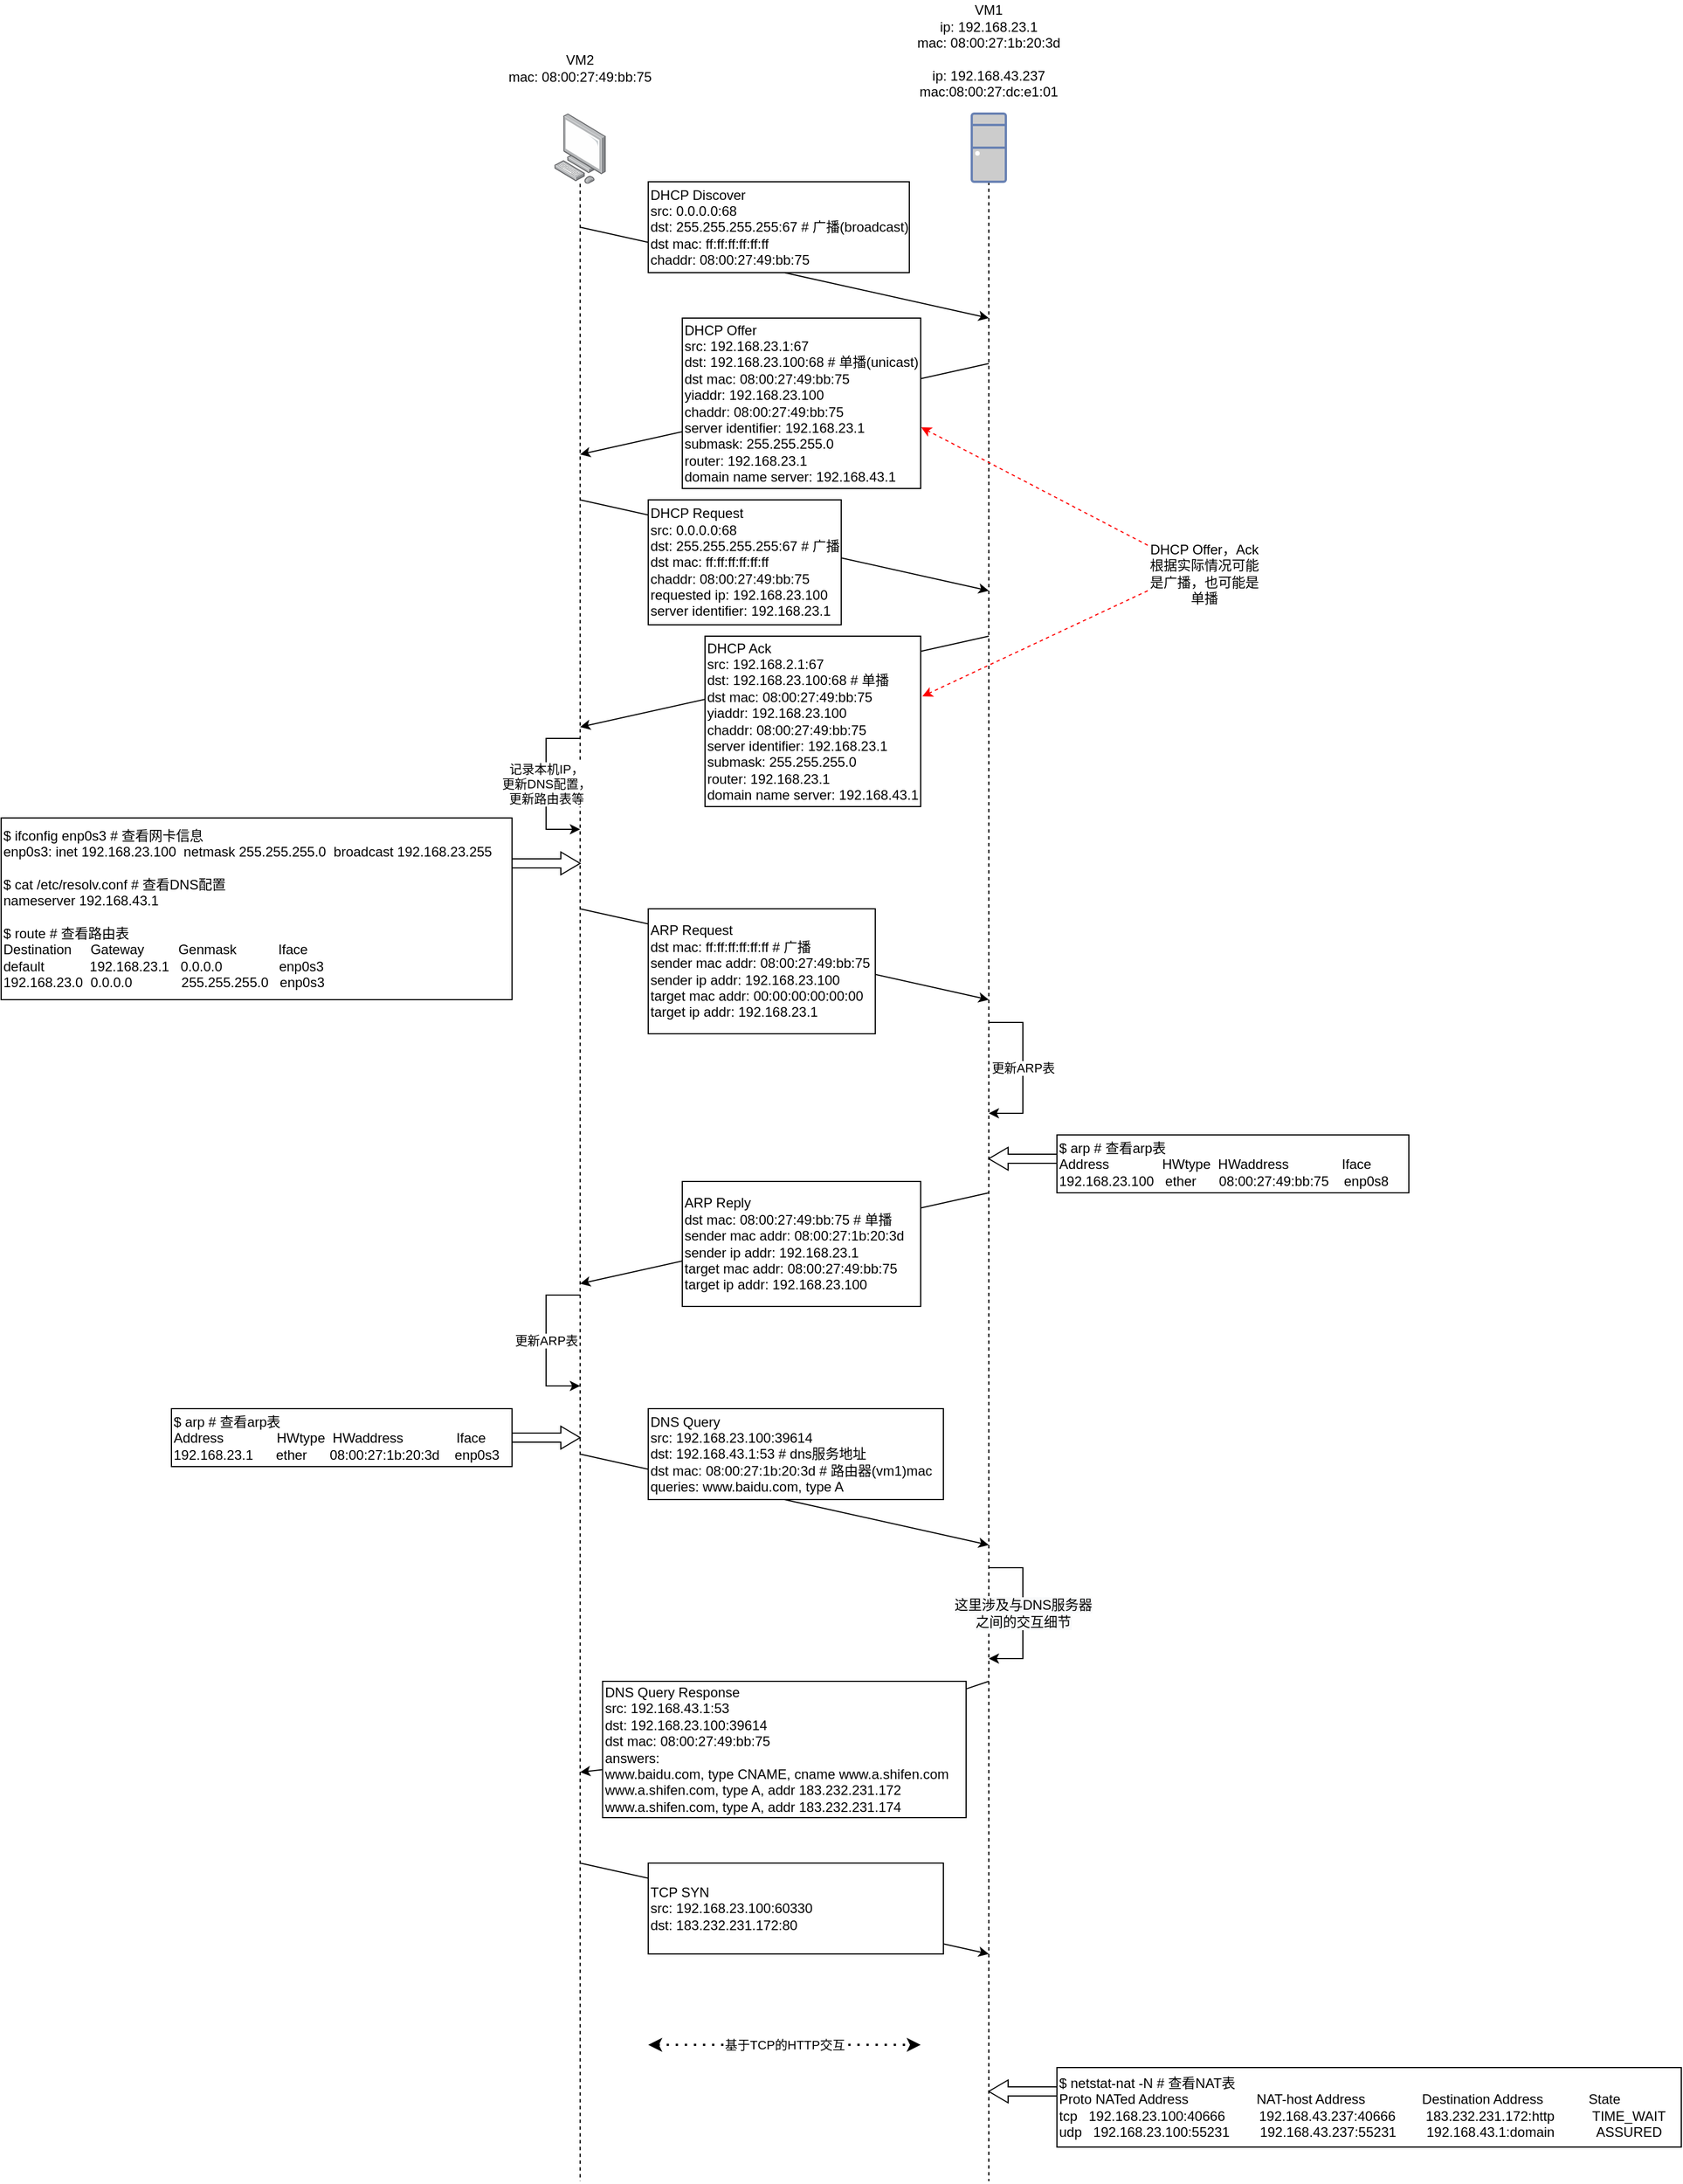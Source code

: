 <mxfile version="16.5.3" type="device"><diagram id="DESVYGlIEn5QQFugIJDY" name="Page-1"><mxGraphModel dx="2489" dy="762" grid="1" gridSize="10" guides="1" tooltips="1" connect="1" arrows="1" fold="1" page="1" pageScale="1" pageWidth="827" pageHeight="1169" math="0" shadow="0"><root><mxCell id="0"/><mxCell id="1" parent="0"/><mxCell id="1YFjdavWDlYnIgUia3bK-11" style="edgeStyle=orthogonalEdgeStyle;rounded=0;orthogonalLoop=1;jettySize=auto;html=1;endArrow=none;endFill=0;dashed=1;" parent="1" source="1YFjdavWDlYnIgUia3bK-1" edge="1"><mxGeometry relative="1" as="geometry"><mxPoint x="220" y="1960" as="targetPoint"/></mxGeometry></mxCell><mxCell id="1YFjdavWDlYnIgUia3bK-1" value="" style="points=[];aspect=fixed;html=1;align=center;shadow=0;dashed=0;image;image=img/lib/allied_telesis/computer_and_terminals/Personal_Computer.svg;" parent="1" vertex="1"><mxGeometry x="197.2" y="140" width="45.6" height="61.8" as="geometry"/></mxCell><mxCell id="1YFjdavWDlYnIgUia3bK-12" style="edgeStyle=orthogonalEdgeStyle;rounded=0;orthogonalLoop=1;jettySize=auto;html=1;dashed=1;endArrow=none;endFill=0;" parent="1" source="1YFjdavWDlYnIgUia3bK-3" edge="1"><mxGeometry relative="1" as="geometry"><mxPoint x="580" y="1960" as="targetPoint"/></mxGeometry></mxCell><mxCell id="1YFjdavWDlYnIgUia3bK-3" value="" style="fontColor=#0066CC;verticalAlign=top;verticalLabelPosition=bottom;labelPosition=center;align=center;html=1;outlineConnect=0;fillColor=#CCCCCC;strokeColor=#6881B3;gradientColor=none;gradientDirection=north;strokeWidth=2;shape=mxgraph.networks.desktop_pc;" parent="1" vertex="1"><mxGeometry x="565" y="140" width="30" height="60" as="geometry"/></mxCell><mxCell id="1YFjdavWDlYnIgUia3bK-4" value="VM2&lt;br&gt;mac:&amp;nbsp;08:00:27:49:bb:75" style="text;html=1;strokeColor=none;fillColor=none;align=center;verticalAlign=middle;whiteSpace=wrap;rounded=0;" parent="1" vertex="1"><mxGeometry x="160" y="80" width="120" height="40" as="geometry"/></mxCell><mxCell id="1YFjdavWDlYnIgUia3bK-5" value="VM1&lt;br&gt;ip: 192.168.23.1&lt;br&gt;mac:&amp;nbsp;08:00:27:1b:20:3d&lt;br&gt;&lt;br&gt;ip: 192.168.43.237&lt;br&gt;mac:08:00:27:dc:e1:01" style="text;html=1;strokeColor=none;fillColor=none;align=center;verticalAlign=middle;whiteSpace=wrap;rounded=0;" parent="1" vertex="1"><mxGeometry x="520" y="40" width="120" height="90" as="geometry"/></mxCell><mxCell id="1YFjdavWDlYnIgUia3bK-13" value="" style="endArrow=classic;html=1;rounded=0;" parent="1" edge="1"><mxGeometry width="50" height="50" relative="1" as="geometry"><mxPoint x="220" y="240" as="sourcePoint"/><mxPoint x="580" y="320" as="targetPoint"/></mxGeometry></mxCell><mxCell id="1YFjdavWDlYnIgUia3bK-14" value="DHCP Discover&lt;br&gt;src: 0.0.0.0:68&lt;br&gt;dst: 255.255.255.255:67 # 广播(broadcast)&lt;br&gt;dst mac: ff:ff:ff:ff:ff:ff&lt;br&gt;chaddr:&amp;nbsp;&lt;span style=&quot;text-align: center&quot;&gt;08:00:27:49:bb:75&lt;/span&gt;" style="rounded=0;whiteSpace=wrap;html=1;align=left;" parent="1" vertex="1"><mxGeometry x="280" y="200" width="230" height="80" as="geometry"/></mxCell><mxCell id="HjKCdqnUEBGVKAdh6k7e-1" value="" style="endArrow=classic;html=1;rounded=0;" parent="1" edge="1"><mxGeometry width="50" height="50" relative="1" as="geometry"><mxPoint x="580" y="360" as="sourcePoint"/><mxPoint x="220" y="440" as="targetPoint"/></mxGeometry></mxCell><mxCell id="HjKCdqnUEBGVKAdh6k7e-2" value="DHCP Offer&lt;br&gt;src: 192.168.23.1:67&lt;br&gt;dst: 192.168.23.100:68 # 单播(unicast)&lt;br&gt;dst mac:&amp;nbsp;&lt;span style=&quot;text-align: center&quot;&gt;08:00:27:49:bb:75&lt;br&gt;yiaddr: 192.168.23.100&lt;br&gt;&lt;/span&gt;chaddr:&amp;nbsp;&lt;span style=&quot;text-align: center&quot;&gt;08:00:27:49:bb:75&lt;br&gt;&lt;/span&gt;&lt;span style=&quot;text-align: center&quot;&gt;server identifier: 192.168.23.1&lt;/span&gt;&lt;span style=&quot;text-align: center&quot;&gt;&lt;br&gt;submask: 255.255.255.0&lt;br&gt;router: 192.168.23.1&lt;br&gt;&lt;/span&gt;&lt;span style=&quot;text-align: center&quot;&gt;domain name server: 192.168.43.1&lt;br&gt;&lt;/span&gt;" style="rounded=0;whiteSpace=wrap;html=1;align=left;" parent="1" vertex="1"><mxGeometry x="310" y="320" width="210" height="150" as="geometry"/></mxCell><mxCell id="HjKCdqnUEBGVKAdh6k7e-3" value="" style="endArrow=classic;html=1;rounded=0;" parent="1" edge="1"><mxGeometry width="50" height="50" relative="1" as="geometry"><mxPoint x="220" y="480" as="sourcePoint"/><mxPoint x="580" y="560" as="targetPoint"/></mxGeometry></mxCell><mxCell id="HjKCdqnUEBGVKAdh6k7e-4" value="DHCP Request&lt;br&gt;src: 0.0.0.0:68&lt;br&gt;dst: 255.255.255.255:67 # 广播&lt;br&gt;dst mac: ff:ff:ff:ff:ff:ff&lt;br&gt;chaddr:&amp;nbsp;&lt;span style=&quot;text-align: center&quot;&gt;08:00:27:49:bb:75&lt;/span&gt;&lt;br&gt;requested ip:&amp;nbsp;&lt;span style=&quot;text-align: center&quot;&gt;192.168.23.100&lt;br&gt;server identifier: 192.168.23.1&lt;br&gt;&lt;/span&gt;" style="rounded=0;whiteSpace=wrap;html=1;align=left;" parent="1" vertex="1"><mxGeometry x="280" y="480" width="170" height="110" as="geometry"/></mxCell><mxCell id="HjKCdqnUEBGVKAdh6k7e-5" value="" style="endArrow=classic;html=1;rounded=0;" parent="1" edge="1"><mxGeometry width="50" height="50" relative="1" as="geometry"><mxPoint x="580" y="600" as="sourcePoint"/><mxPoint x="220" y="680" as="targetPoint"/></mxGeometry></mxCell><mxCell id="HjKCdqnUEBGVKAdh6k7e-6" value="DHCP Ack&lt;br&gt;src: 192.168.2.1:67&lt;br&gt;&lt;span style=&quot;text-align: center&quot;&gt;dst: 192.168.23.100:68 # 单播&lt;br&gt;dst mac:&amp;nbsp;&lt;/span&gt;&lt;span style=&quot;text-align: center&quot;&gt;08:00:27:49:bb:75&lt;br&gt;&lt;/span&gt;&lt;span style=&quot;text-align: center&quot;&gt;yiaddr: 192.168.23.100&lt;br&gt;&lt;/span&gt;chaddr:&amp;nbsp;&lt;span style=&quot;text-align: center&quot;&gt;08:00:27:49:bb:75&lt;br&gt;&lt;/span&gt;&lt;span style=&quot;text-align: center&quot;&gt;server identifier: 192.168.23.1&lt;/span&gt;&lt;span style=&quot;text-align: center&quot;&gt;&lt;br&gt;submask: 255.255.255.0&lt;br&gt;router: 192.168.23.1&lt;br&gt;&lt;/span&gt;&lt;span style=&quot;text-align: center&quot;&gt;domain name server: 192.168.43.1&lt;/span&gt;&lt;span style=&quot;text-align: center&quot;&gt;&lt;br&gt;&lt;/span&gt;" style="rounded=0;whiteSpace=wrap;html=1;align=left;" parent="1" vertex="1"><mxGeometry x="330" y="600" width="190" height="150" as="geometry"/></mxCell><mxCell id="gqW_zJQBje8IJFgBVaXC-1" value="&lt;span&gt;$ ifconfig enp0s3 # 查看网卡信息&lt;/span&gt;&lt;br&gt;&lt;div&gt;enp0s3: inet 192.168.23.100&amp;nbsp; netmask 255.255.255.0&amp;nbsp; broadcast 192.168.23.255&lt;/div&gt;&lt;br&gt;$&amp;nbsp;&lt;span&gt;cat /etc/resolv.conf # 查看DNS配置&lt;/span&gt;&lt;div&gt;nameserver 192.168.43.1&lt;/div&gt;&lt;br&gt;$ route # 查看路由表&lt;br&gt;&lt;div&gt;Destination&amp;nbsp; &amp;nbsp; &amp;nbsp;Gateway&amp;nbsp; &amp;nbsp; &amp;nbsp; &amp;nbsp; &amp;nbsp;Genmask&amp;nbsp; &amp;nbsp; &amp;nbsp; &amp;nbsp; &amp;nbsp; &amp;nbsp;Iface&lt;/div&gt;&lt;div&gt;default&amp;nbsp; &amp;nbsp; &amp;nbsp; &amp;nbsp; &amp;nbsp; &amp;nbsp; 192.168.23.1&amp;nbsp; &amp;nbsp;0.0.0.0&amp;nbsp; &amp;nbsp; &amp;nbsp; &amp;nbsp; &amp;nbsp; &amp;nbsp; &amp;nbsp; &amp;nbsp;enp0s3&lt;/div&gt;&lt;div&gt;192.168.23.0&amp;nbsp; 0.0.0.0&amp;nbsp; &amp;nbsp; &amp;nbsp; &amp;nbsp; &amp;nbsp; &amp;nbsp; &amp;nbsp;255.255.255.0&amp;nbsp; &amp;nbsp;enp0s3&lt;/div&gt;" style="rounded=0;whiteSpace=wrap;html=1;align=left;" parent="1" vertex="1"><mxGeometry x="-290" y="760" width="450" height="160" as="geometry"/></mxCell><mxCell id="gqW_zJQBje8IJFgBVaXC-15" value="记录本机IP，&lt;br&gt;更新DNS配置，&lt;br&gt;更新路由表等" style="endArrow=classic;html=1;rounded=0;" parent="1" edge="1"><mxGeometry width="50" height="50" relative="1" as="geometry"><mxPoint x="220" y="690" as="sourcePoint"/><mxPoint x="220" y="770" as="targetPoint"/><Array as="points"><mxPoint x="190" y="690"/><mxPoint x="190" y="770"/></Array></mxGeometry></mxCell><mxCell id="gqW_zJQBje8IJFgBVaXC-20" value="" style="html=1;shadow=0;dashed=0;align=center;verticalAlign=middle;shape=mxgraph.arrows2.arrow;dy=0.6;dx=17;notch=0;" parent="1" vertex="1"><mxGeometry x="160" y="790" width="60" height="20" as="geometry"/></mxCell><mxCell id="gqW_zJQBje8IJFgBVaXC-22" value="" style="endArrow=classic;html=1;rounded=0;entryX=1.002;entryY=0.641;entryDx=0;entryDy=0;dashed=1;strokeColor=#FF0000;entryPerimeter=0;" parent="1" target="HjKCdqnUEBGVKAdh6k7e-2" edge="1"><mxGeometry width="50" height="50" relative="1" as="geometry"><mxPoint x="720" y="520" as="sourcePoint"/><mxPoint x="770" y="240" as="targetPoint"/></mxGeometry></mxCell><mxCell id="gqW_zJQBje8IJFgBVaXC-23" value="DHCP Offer，Ack根据实际情况可能是广播，也可能是单播" style="text;html=1;strokeColor=none;fillColor=none;align=center;verticalAlign=middle;whiteSpace=wrap;rounded=0;" parent="1" vertex="1"><mxGeometry x="720" y="510" width="100" height="70" as="geometry"/></mxCell><mxCell id="gqW_zJQBje8IJFgBVaXC-24" value="" style="endArrow=classic;html=1;rounded=0;entryX=1.008;entryY=0.353;entryDx=0;entryDy=0;dashed=1;strokeColor=#FF0000;entryPerimeter=0;" parent="1" target="HjKCdqnUEBGVKAdh6k7e-6" edge="1"><mxGeometry width="50" height="50" relative="1" as="geometry"><mxPoint x="720" y="560" as="sourcePoint"/><mxPoint x="530" y="362.5" as="targetPoint"/></mxGeometry></mxCell><mxCell id="gqW_zJQBje8IJFgBVaXC-25" value="" style="endArrow=classic;html=1;rounded=0;" parent="1" edge="1"><mxGeometry width="50" height="50" relative="1" as="geometry"><mxPoint x="220" y="840" as="sourcePoint"/><mxPoint x="580" y="920" as="targetPoint"/></mxGeometry></mxCell><mxCell id="gqW_zJQBje8IJFgBVaXC-26" value="ARP Request&lt;br&gt;dst mac: ff:ff:ff:ff:ff:ff # 广播&lt;br&gt;&lt;span style=&quot;text-align: center&quot;&gt;sender mac addr:&amp;nbsp;&lt;/span&gt;&lt;span style=&quot;text-align: center&quot;&gt;08:00:27:49:bb:75&lt;/span&gt;&lt;span style=&quot;text-align: center&quot;&gt;&lt;br&gt;sender ip addr:&amp;nbsp;&lt;/span&gt;&lt;span style=&quot;text-align: center&quot;&gt;192.168.23.100&lt;/span&gt;&lt;span style=&quot;text-align: center&quot;&gt;&lt;br&gt;target mac addr: 00:00:00:00:00:00&lt;br&gt;target ip addr: 192.168.23.1&lt;br&gt;&lt;/span&gt;" style="rounded=0;whiteSpace=wrap;html=1;align=left;" parent="1" vertex="1"><mxGeometry x="280" y="840" width="200" height="110" as="geometry"/></mxCell><mxCell id="GILFNfz8p2dRlrg5NjDB-1" value="更新ARP表" style="endArrow=classic;html=1;rounded=0;" parent="1" edge="1"><mxGeometry width="50" height="50" relative="1" as="geometry"><mxPoint x="580" y="940" as="sourcePoint"/><mxPoint x="580" y="1020" as="targetPoint"/><Array as="points"><mxPoint x="610" y="940"/><mxPoint x="610" y="1020"/></Array></mxGeometry></mxCell><mxCell id="GILFNfz8p2dRlrg5NjDB-2" value="&lt;div&gt;$ arp # 查看arp表&lt;/div&gt;&lt;div&gt;Address&amp;nbsp; &amp;nbsp; &amp;nbsp; &amp;nbsp; &amp;nbsp; &amp;nbsp; &amp;nbsp; HWtype&amp;nbsp; HWaddress&amp;nbsp; &amp;nbsp; &amp;nbsp; &amp;nbsp; &amp;nbsp; &amp;nbsp; &amp;nbsp; Iface&lt;/div&gt;&lt;div&gt;192.168.23.100&amp;nbsp; &amp;nbsp;ether&amp;nbsp; &amp;nbsp; &amp;nbsp; 08:00:27:49:bb:75&amp;nbsp; &amp;nbsp; enp0s8&lt;/div&gt;" style="rounded=0;whiteSpace=wrap;html=1;align=left;" parent="1" vertex="1"><mxGeometry x="640" y="1039" width="310" height="51" as="geometry"/></mxCell><mxCell id="GILFNfz8p2dRlrg5NjDB-3" value="" style="html=1;shadow=0;dashed=0;align=center;verticalAlign=middle;shape=mxgraph.arrows2.arrow;dy=0.6;dx=17;notch=0;rotation=-180;" parent="1" vertex="1"><mxGeometry x="580" y="1050" width="60" height="20" as="geometry"/></mxCell><mxCell id="GILFNfz8p2dRlrg5NjDB-4" value="" style="endArrow=classic;html=1;rounded=0;" parent="1" edge="1"><mxGeometry width="50" height="50" relative="1" as="geometry"><mxPoint x="580" y="1090" as="sourcePoint"/><mxPoint x="220" y="1170" as="targetPoint"/></mxGeometry></mxCell><mxCell id="GILFNfz8p2dRlrg5NjDB-5" value="ARP Reply&lt;br&gt;dst mac:&amp;nbsp;&lt;span style=&quot;text-align: center&quot;&gt;08:00:27:49:bb:75 # 单播&lt;/span&gt;&lt;br&gt;&lt;span style=&quot;text-align: center&quot;&gt;sender mac addr:&amp;nbsp;&lt;/span&gt;&lt;span style=&quot;text-align: center&quot;&gt;08:00:27:1b:20:3d&lt;/span&gt;&lt;span style=&quot;text-align: center&quot;&gt;&lt;br&gt;sender ip addr:&amp;nbsp;&lt;/span&gt;&lt;span style=&quot;text-align: center&quot;&gt;192.168.23.1&lt;/span&gt;&lt;span style=&quot;text-align: center&quot;&gt;&lt;br&gt;target mac addr:&amp;nbsp;&lt;/span&gt;&lt;span style=&quot;text-align: center&quot;&gt;08:00:27:49:bb:75&lt;/span&gt;&lt;span style=&quot;text-align: center&quot;&gt;&lt;br&gt;target ip addr: 192.168.23.100&lt;/span&gt;&lt;span style=&quot;text-align: center&quot;&gt;&lt;br&gt;&lt;/span&gt;" style="rounded=0;whiteSpace=wrap;html=1;align=left;" parent="1" vertex="1"><mxGeometry x="310" y="1080" width="210" height="110" as="geometry"/></mxCell><mxCell id="GILFNfz8p2dRlrg5NjDB-7" value="更新ARP表" style="endArrow=classic;html=1;rounded=0;" parent="1" edge="1"><mxGeometry width="50" height="50" relative="1" as="geometry"><mxPoint x="220" y="1180" as="sourcePoint"/><mxPoint x="220" y="1260" as="targetPoint"/><Array as="points"><mxPoint x="190" y="1180"/><mxPoint x="190" y="1260"/></Array></mxGeometry></mxCell><mxCell id="GILFNfz8p2dRlrg5NjDB-8" value="&lt;div&gt;$ arp # 查看arp表&lt;/div&gt;&lt;div&gt;Address&amp;nbsp; &amp;nbsp; &amp;nbsp; &amp;nbsp; &amp;nbsp; &amp;nbsp; &amp;nbsp; HWtype&amp;nbsp; HWaddress&amp;nbsp; &amp;nbsp; &amp;nbsp; &amp;nbsp; &amp;nbsp; &amp;nbsp; &amp;nbsp; Iface&lt;/div&gt;&lt;div&gt;192.168.23.1&amp;nbsp; &amp;nbsp; &amp;nbsp; ether&amp;nbsp; &amp;nbsp; &amp;nbsp;&amp;nbsp;&lt;span style=&quot;text-align: center&quot;&gt;08:00:27:1b:20:3d&lt;/span&gt;&amp;nbsp; &amp;nbsp; enp0s3&lt;/div&gt;" style="rounded=0;whiteSpace=wrap;html=1;align=left;" parent="1" vertex="1"><mxGeometry x="-140" y="1280" width="300" height="51" as="geometry"/></mxCell><mxCell id="GILFNfz8p2dRlrg5NjDB-9" value="" style="html=1;shadow=0;dashed=0;align=center;verticalAlign=middle;shape=mxgraph.arrows2.arrow;dy=0.6;dx=17;notch=0;rotation=0;" parent="1" vertex="1"><mxGeometry x="160" y="1295.5" width="60" height="20" as="geometry"/></mxCell><mxCell id="GILFNfz8p2dRlrg5NjDB-11" value="" style="endArrow=classic;html=1;rounded=0;" parent="1" edge="1"><mxGeometry width="50" height="50" relative="1" as="geometry"><mxPoint x="220" y="1320" as="sourcePoint"/><mxPoint x="580" y="1400" as="targetPoint"/></mxGeometry></mxCell><mxCell id="GILFNfz8p2dRlrg5NjDB-12" value="&lt;span style=&quot;text-align: center&quot;&gt;DNS Query&lt;br&gt;src: 192.168.23.100:39614&lt;br&gt;dst: 192.168.43.1:53 # dns服务地址&lt;br&gt;dst mac:&amp;nbsp;&lt;/span&gt;&lt;span style=&quot;text-align: center&quot;&gt;08:00:27:1b:20:3d # 路由器(vm1)mac&lt;br&gt;&lt;/span&gt;&lt;span style=&quot;text-align: center&quot;&gt;queries: www.baidu.com, type A&lt;br&gt;&lt;/span&gt;" style="rounded=0;whiteSpace=wrap;html=1;align=left;" parent="1" vertex="1"><mxGeometry x="280" y="1280" width="260" height="80" as="geometry"/></mxCell><mxCell id="gdmQKdaad75SyyLqatER-8" value="" style="endArrow=classic;html=1;rounded=0;startArrow=none;" parent="1" source="fhVT77gREeQMHXlAa2Jv-1" edge="1"><mxGeometry width="50" height="50" relative="1" as="geometry"><mxPoint x="580" y="1520" as="sourcePoint"/><mxPoint x="220" y="1600" as="targetPoint"/></mxGeometry></mxCell><mxCell id="gdmQKdaad75SyyLqatER-10" value="&lt;span style=&quot;font-size: 12px ; background-color: rgb(248 , 249 , 250)&quot;&gt;这里涉及与DNS服务器&lt;br&gt;之间的交互细节&lt;/span&gt;" style="endArrow=classic;html=1;rounded=0;" parent="1" edge="1"><mxGeometry width="50" height="50" relative="1" as="geometry"><mxPoint x="580" y="1420" as="sourcePoint"/><mxPoint x="580" y="1500" as="targetPoint"/><Array as="points"><mxPoint x="610" y="1420"/><mxPoint x="610" y="1500"/></Array></mxGeometry></mxCell><mxCell id="fhVT77gREeQMHXlAa2Jv-1" value="&lt;span style=&quot;text-align: center&quot;&gt;DNS Query Response&lt;br&gt;src: 192.168.43.1:53&lt;br&gt;dst: 192.168.23.100:39614&lt;br&gt;dst mac:&amp;nbsp;&lt;/span&gt;&lt;span style=&quot;text-align: center&quot;&gt;08:00:27:49:bb:75&lt;/span&gt;&lt;span style=&quot;text-align: center&quot;&gt;&lt;br&gt;&lt;/span&gt;&lt;span style=&quot;text-align: center&quot;&gt;answers: &lt;br&gt;www.baidu.com, type CNAME, cname www.a.shifen.com&lt;br&gt;www.a.shifen.com, type A, addr 183.232.231.172&lt;br&gt;www.a.shifen.com, type A, addr 183.232.231.174&amp;nbsp;&lt;br&gt;&lt;/span&gt;" style="rounded=0;whiteSpace=wrap;html=1;align=left;" parent="1" vertex="1"><mxGeometry x="239.8" y="1520" width="320.2" height="120" as="geometry"/></mxCell><mxCell id="fhVT77gREeQMHXlAa2Jv-2" value="" style="endArrow=none;html=1;rounded=0;" parent="1" target="fhVT77gREeQMHXlAa2Jv-1" edge="1"><mxGeometry width="50" height="50" relative="1" as="geometry"><mxPoint x="580" y="1520" as="sourcePoint"/><mxPoint x="220" y="1600" as="targetPoint"/></mxGeometry></mxCell><mxCell id="fhVT77gREeQMHXlAa2Jv-3" value="" style="endArrow=classic;html=1;rounded=0;" parent="1" edge="1"><mxGeometry width="50" height="50" relative="1" as="geometry"><mxPoint x="220" y="1680" as="sourcePoint"/><mxPoint x="580" y="1760" as="targetPoint"/></mxGeometry></mxCell><mxCell id="fhVT77gREeQMHXlAa2Jv-5" value="&lt;span style=&quot;text-align: center&quot;&gt;TCP SYN&lt;br&gt;src: 192.168.23.100:60330&lt;br&gt;dst: 183.232.231.172:80&lt;/span&gt;&lt;span style=&quot;text-align: center&quot;&gt;&lt;br&gt;&lt;/span&gt;" style="rounded=0;whiteSpace=wrap;html=1;align=left;" parent="1" vertex="1"><mxGeometry x="280" y="1680" width="260" height="80" as="geometry"/></mxCell><mxCell id="fhVT77gREeQMHXlAa2Jv-6" value="基于TCP的HTTP交互" style="endArrow=classic;dashed=1;html=1;dashPattern=1 3;strokeWidth=2;rounded=0;startArrow=classic;startFill=1;endFill=1;" parent="1" edge="1"><mxGeometry width="50" height="50" relative="1" as="geometry"><mxPoint x="280" y="1840" as="sourcePoint"/><mxPoint x="520" y="1840" as="targetPoint"/></mxGeometry></mxCell><mxCell id="3_S7noWMa6GM2IEGOi9a-2" value="&lt;div&gt;$ netstat-nat -N # 查看NAT表&lt;/div&gt;&lt;div&gt;&lt;div&gt;Proto NATed Address&amp;nbsp; &amp;nbsp; &amp;nbsp; &amp;nbsp; &amp;nbsp; &amp;nbsp; &amp;nbsp; &amp;nbsp; &amp;nbsp; NAT-host Address&amp;nbsp; &amp;nbsp; &amp;nbsp; &amp;nbsp; &amp;nbsp; &amp;nbsp; &amp;nbsp; &amp;nbsp;Destination Address&amp;nbsp; &amp;nbsp; &amp;nbsp; &amp;nbsp; &amp;nbsp; &amp;nbsp; State&amp;nbsp;&lt;/div&gt;&lt;div&gt;tcp&amp;nbsp; &amp;nbsp;192.168.23.100:40666&amp;nbsp; &amp;nbsp; &amp;nbsp; &amp;nbsp; &amp;nbsp;192.168.43.237:40666&amp;nbsp; &amp;nbsp; &amp;nbsp; &amp;nbsp; 183.232.231.172:http&amp;nbsp; &amp;nbsp; &amp;nbsp; &amp;nbsp; &amp;nbsp; TIME_WAIT&amp;nbsp;&amp;nbsp;&lt;/div&gt;&lt;div&gt;udp&amp;nbsp; &amp;nbsp;192.168.23.100:55231&amp;nbsp; &amp;nbsp; &amp;nbsp; &amp;nbsp; 192.168.43.237:55231&amp;nbsp; &amp;nbsp; &amp;nbsp; &amp;nbsp; 192.168.43.1:domain&amp;nbsp; &amp;nbsp; &amp;nbsp; &amp;nbsp; &amp;nbsp; &amp;nbsp;ASSURED&amp;nbsp; &amp;nbsp;&amp;nbsp;&lt;/div&gt;&lt;/div&gt;" style="rounded=0;whiteSpace=wrap;html=1;align=left;" vertex="1" parent="1"><mxGeometry x="640" y="1860" width="550" height="70" as="geometry"/></mxCell><mxCell id="3_S7noWMa6GM2IEGOi9a-3" value="" style="html=1;shadow=0;dashed=0;align=center;verticalAlign=middle;shape=mxgraph.arrows2.arrow;dy=0.6;dx=17;notch=0;rotation=-180;" vertex="1" parent="1"><mxGeometry x="580" y="1871" width="60" height="20" as="geometry"/></mxCell></root></mxGraphModel></diagram></mxfile>